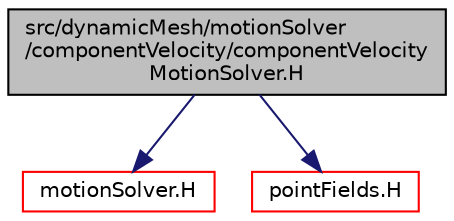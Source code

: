 digraph "src/dynamicMesh/motionSolver/componentVelocity/componentVelocityMotionSolver.H"
{
  bgcolor="transparent";
  edge [fontname="Helvetica",fontsize="10",labelfontname="Helvetica",labelfontsize="10"];
  node [fontname="Helvetica",fontsize="10",shape=record];
  Node1 [label="src/dynamicMesh/motionSolver\l/componentVelocity/componentVelocity\lMotionSolver.H",height=0.2,width=0.4,color="black", fillcolor="grey75", style="filled", fontcolor="black"];
  Node1 -> Node2 [color="midnightblue",fontsize="10",style="solid",fontname="Helvetica"];
  Node2 [label="motionSolver.H",height=0.2,width=0.4,color="red",URL="$a04860.html"];
  Node1 -> Node3 [color="midnightblue",fontsize="10",style="solid",fontname="Helvetica"];
  Node3 [label="pointFields.H",height=0.2,width=0.4,color="red",URL="$a08068.html"];
}
